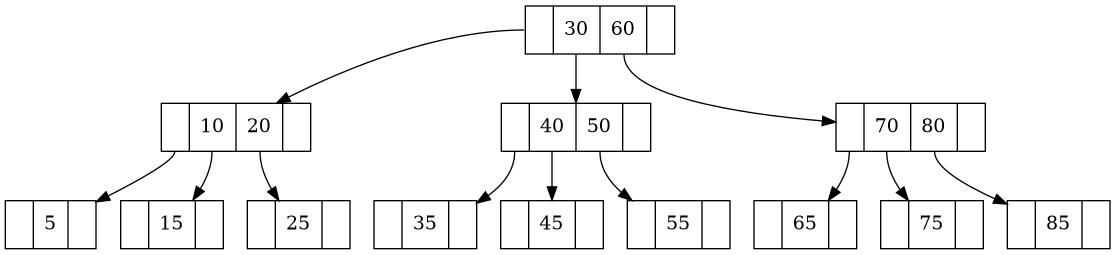 @startuml
digraph b_tree {
    node [shape = record];
    
    node0[label = "<f0> |<f1> 30|<f2> 60 |<f3>"];
    node1[label = "<f0> |<f1> 10|<f2> 20 |<f3>"];
    node2[label = "<f0> |<f1> 40|<f2> 50 |<f3>"];
    node3[label = "<f0> |<f1> 70|<f2> 80 |<f3>"];
    node4[label = "<f0> |<f1> 5 |<f2>"];
    node5[label = "<f0> |<f1> 15 |<f2>"];
    node6[label = "<f0> |<f1> 25 |<f2>"];
    node7[label = "<f0> |<f1> 35 |<f2>"];
    node8[label = "<f0> |<f1> 45 |<f2>"];
    node9[label = "<f0> |<f1> 55 |<f2>"];
    node10[label = "<f0> |<f1> 65 |<f2>"];
    node11[label = "<f0> |<f1> 75 |<f2>"];
    node12[label = "<f0> |<f1> 85 |<f2>"];

    "node0":f0 -> "node1";
    "node0":f1 -> "node2";
    "node0":f2 -> "node3";
    
    "node1":f0 -> "node4";
    "node1":f1 -> "node5";
    "node1":f2 -> "node6";
    
    "node2":f0 -> "node7";
    "node2":f1 -> "node8";
    "node2":f2 -> "node9";
    
    "node3":f0 -> "node10";
    "node3":f1 -> "node11";
    "node3":f2 -> "node12";
}
@enduml